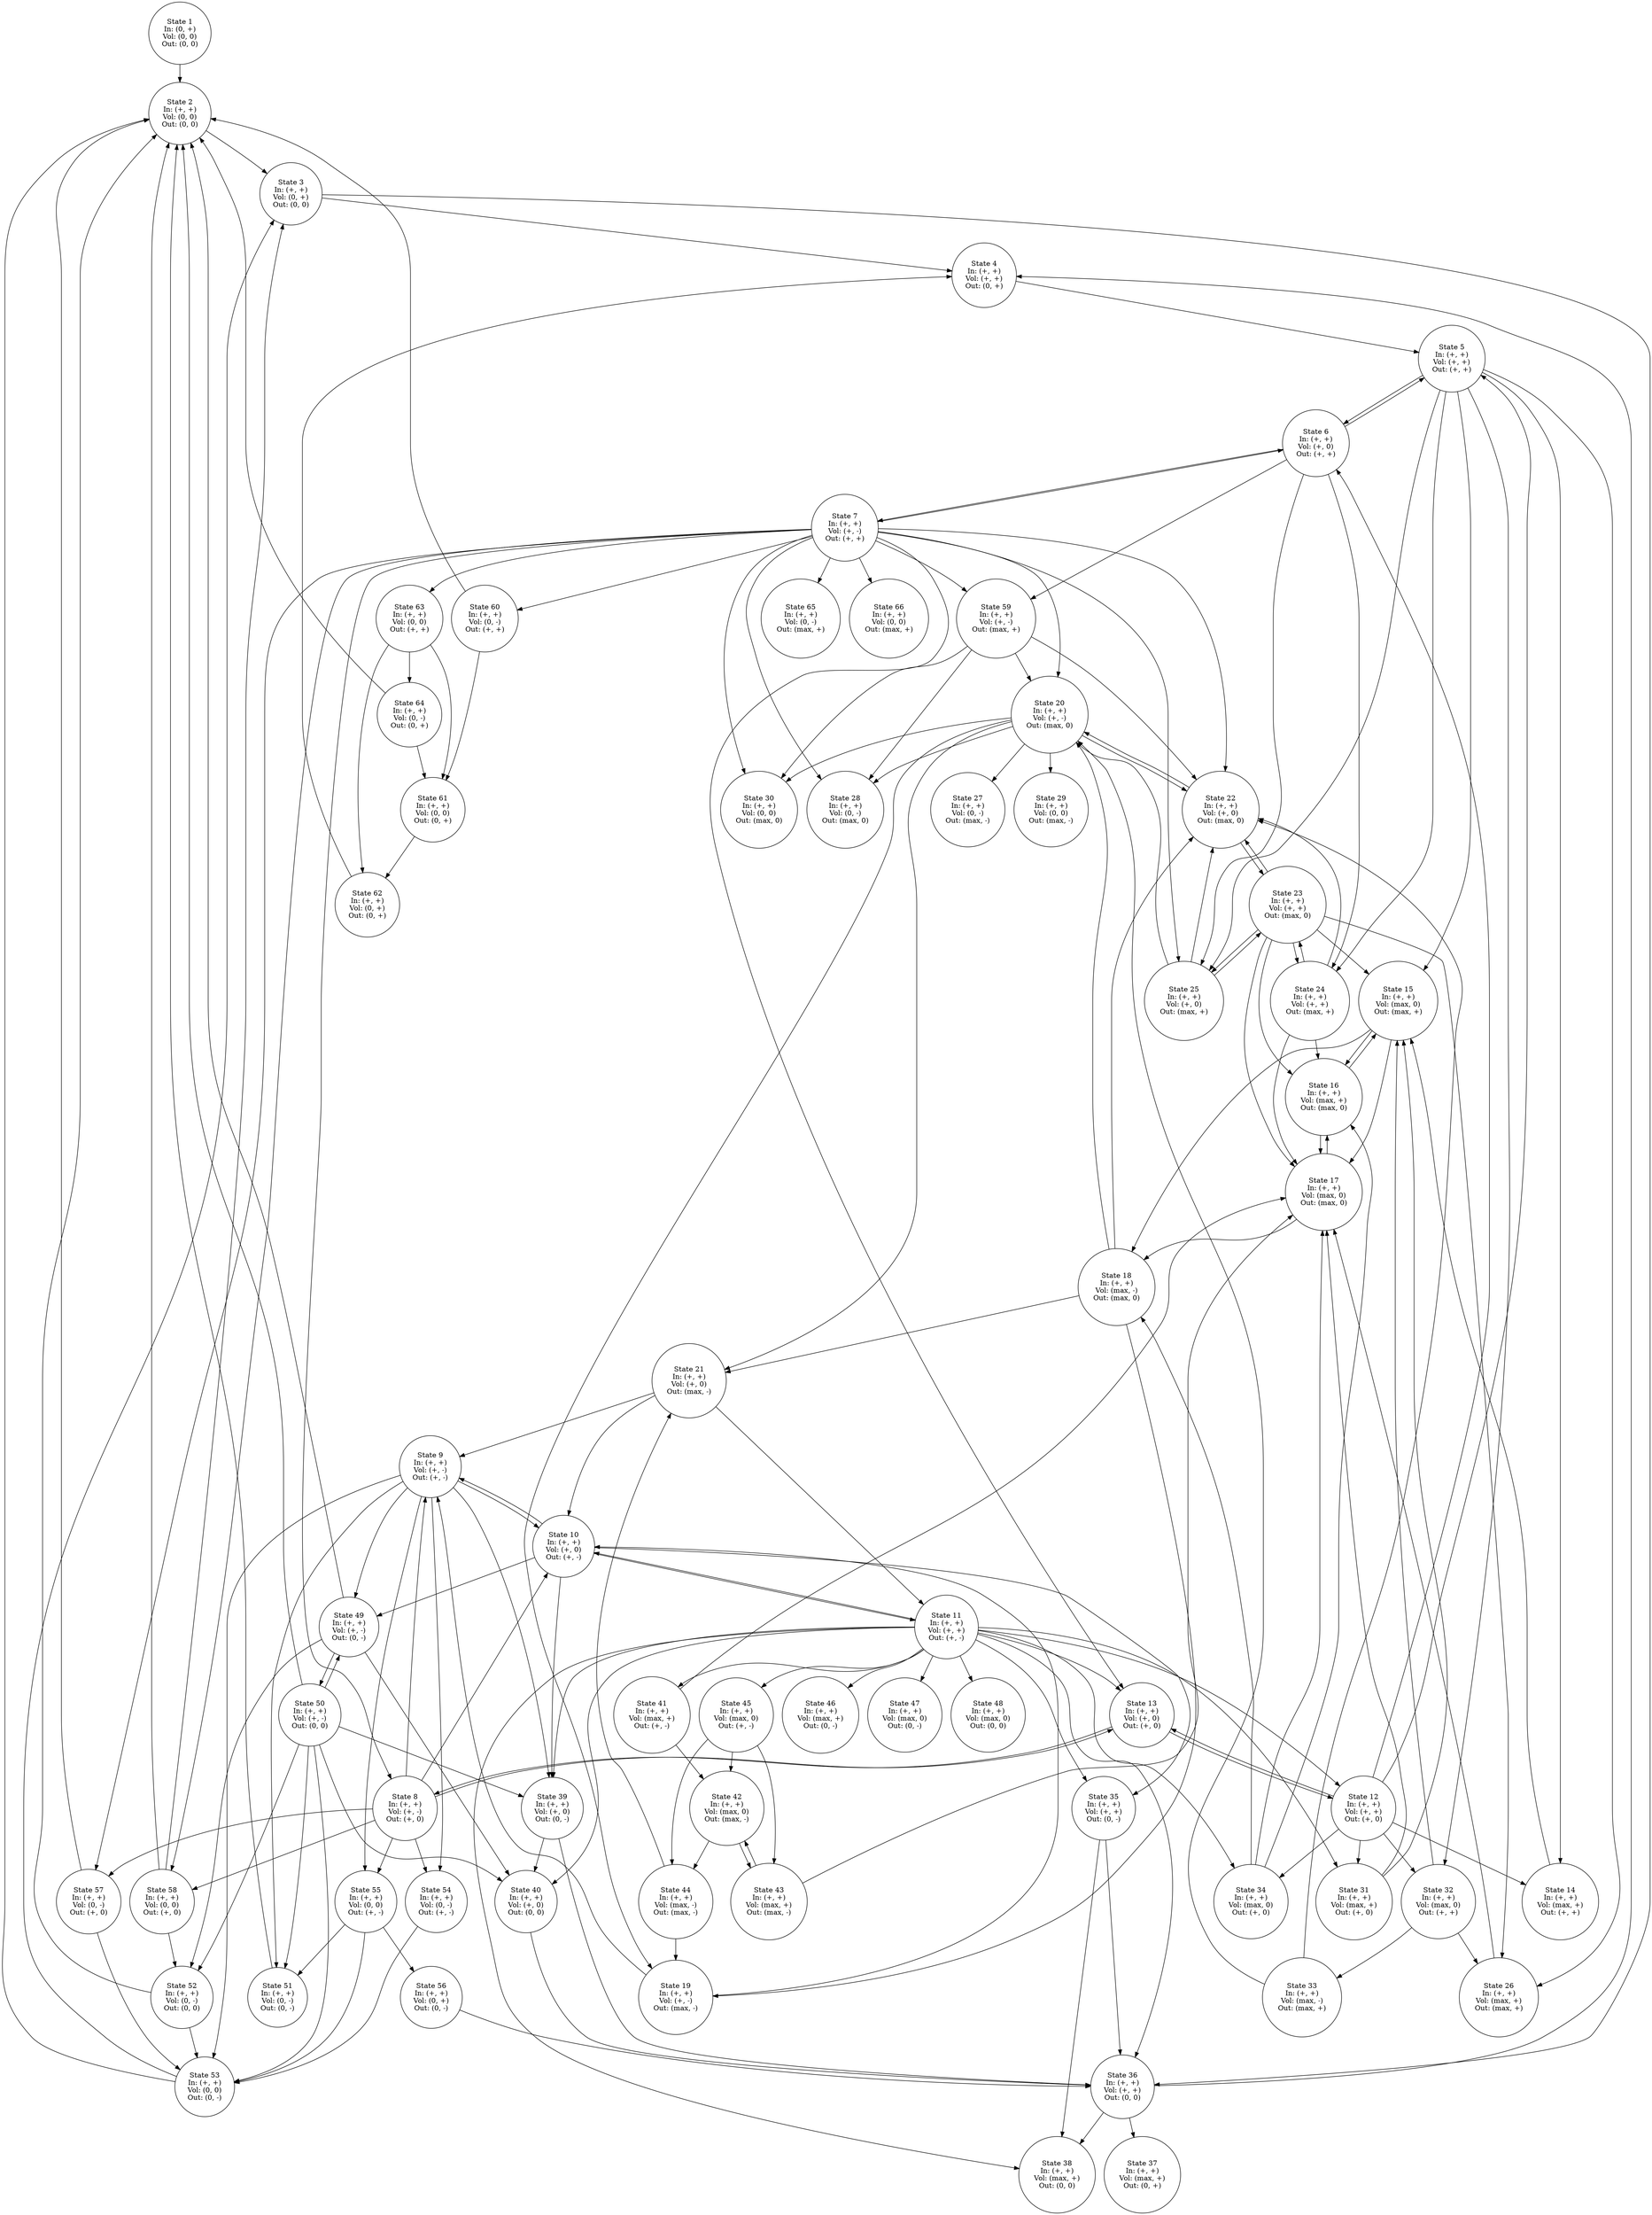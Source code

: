 strict digraph "" {
	graph [normalize=True,
		overlap=False,
		sep=1.2,
		smoothing=avg_dist,
		splines=True
	];
	node [label="\N",
		shape=circle
	];
	inflow_0_3_outflow_0_2_volume_0_2_	 [label="State 1
In: (0, +)
Vol: (0, 0)
Out: (0, 0)",
		tooltip="derivatives:
- In will go up from 0
- Vol will stay at 0
- Out will stay at 0
"];
	inflow_1_3_outflow_0_2_volume_0_2_	 [label="State 2
In: (+, +)
Vol: (0, 0)
Out: (0, 0)",
		tooltip="derivatives:
- In may go up from +
- Vol will stay at 0
- Out will stay at 0
"];
	inflow_0_3_outflow_0_2_volume_0_2_ -> inflow_1_3_outflow_0_2_volume_0_2_	 [tooltip="continuous_valid: true
not_equal_valid: true
point_range_valid: true
"];
	inflow_1_3_outflow_0_2_volume_0_3_	 [label="State 3
In: (+, +)
Vol: (0, +)
Out: (0, 0)",
		tooltip="derivatives:
- In may go up from +
- Vol will go up from 0
- Out will stay at 0
"];
	inflow_1_3_outflow_0_2_volume_0_2_ -> inflow_1_3_outflow_0_2_volume_0_3_	 [tooltip="continuous_valid: true
not_equal_valid: true
point_range_valid: true
"];
	inflow_1_3_outflow_0_3_volume_1_3_	 [label="State 4
In: (+, +)
Vol: (+, +)
Out: (0, +)",
		tooltip="derivatives:
- In may go up from +
- Vol may go up from +
- Out will go up from 0
"];
	inflow_1_3_outflow_0_2_volume_0_3_ -> inflow_1_3_outflow_0_3_volume_1_3_	 [tooltip="continuous_valid: true
not_equal_valid: true
point_range_valid: true
"];
	inflow_1_3_outflow_0_2_volume_1_3_	 [label="State 36
In: (+, +)
Vol: (+, +)
Out: (0, 0)",
		tooltip="derivatives:
- In may go up from +
- Vol may go up from +
- Out will stay at 0
"];
	inflow_1_3_outflow_0_2_volume_0_3_ -> inflow_1_3_outflow_0_2_volume_1_3_	 [tooltip="continuous_valid: true
not_equal_valid: true
point_range_valid: true
"];
	inflow_1_3_outflow_1_3_volume_1_3_	 [label="State 5
In: (+, +)
Vol: (+, +)
Out: (+, +)",
		tooltip="derivatives:
- In may go up from +
- Vol may go up from +
- Out may go up from +
"];
	inflow_1_3_outflow_0_3_volume_1_3_ -> inflow_1_3_outflow_1_3_volume_1_3_	 [tooltip="continuous_valid: true
not_equal_valid: true
point_range_valid: true
"];
	inflow_1_3_outflow_1_3_volume_1_2_	 [label="State 6
In: (+, +)
Vol: (+, 0)
Out: (+, +)",
		tooltip="derivatives:
- In may go up from +
- Vol will stay at +
- Out may go up from +
"];
	inflow_1_3_outflow_1_3_volume_1_3_ -> inflow_1_3_outflow_1_3_volume_1_2_	 [tooltip="continuous_valid: true
not_equal_valid: true
point_range_valid: true
"];
	inflow_1_3_outflow_1_3_volume_2_3_	 [label="State 14
In: (+, +)
Vol: (max, +)
Out: (+, +)",
		tooltip="derivatives:
- In may go up from +
- Vol will go up from max
- Out may go up from +
"];
	inflow_1_3_outflow_1_3_volume_1_3_ -> inflow_1_3_outflow_1_3_volume_2_3_	 [tooltip="continuous_valid: true
not_equal_valid: true
point_range_valid: true
"];
	inflow_1_3_outflow_2_3_volume_2_2_	 [label="State 15
In: (+, +)
Vol: (max, 0)
Out: (max, +)",
		tooltip="derivatives:
- In may go up from +
- Vol will stay at max
- Out will go up from max
"];
	inflow_1_3_outflow_1_3_volume_1_3_ -> inflow_1_3_outflow_2_3_volume_2_2_	 [tooltip="continuous_valid: true
not_equal_valid: true
point_range_valid: true
"];
	inflow_1_3_outflow_2_3_volume_1_3_	 [label="State 24
In: (+, +)
Vol: (+, +)
Out: (max, +)",
		tooltip="derivatives:
- In may go up from +
- Vol may go up from +
- Out will go up from max
"];
	inflow_1_3_outflow_1_3_volume_1_3_ -> inflow_1_3_outflow_2_3_volume_1_3_	 [tooltip="continuous_valid: true
not_equal_valid: true
point_range_valid: true
"];
	inflow_1_3_outflow_2_3_volume_1_2_	 [label="State 25
In: (+, +)
Vol: (+, 0)
Out: (max, +)",
		tooltip="derivatives:
- In may go up from +
- Vol will stay at +
- Out will go up from max
"];
	inflow_1_3_outflow_1_3_volume_1_3_ -> inflow_1_3_outflow_2_3_volume_1_2_	 [tooltip="continuous_valid: true
not_equal_valid: true
point_range_valid: true
"];
	inflow_1_3_outflow_2_3_volume_2_3_	 [label="State 26
In: (+, +)
Vol: (max, +)
Out: (max, +)",
		tooltip="derivatives:
- In may go up from +
- Vol will go up from max
- Out will go up from max
"];
	inflow_1_3_outflow_1_3_volume_1_3_ -> inflow_1_3_outflow_2_3_volume_2_3_	 [tooltip="continuous_valid: true
not_equal_valid: true
point_range_valid: true
"];
	inflow_1_3_outflow_1_3_volume_2_2_	 [label="State 32
In: (+, +)
Vol: (max, 0)
Out: (+, +)",
		tooltip="derivatives:
- In may go up from +
- Vol will stay at max
- Out may go up from +
"];
	inflow_1_3_outflow_1_3_volume_1_3_ -> inflow_1_3_outflow_1_3_volume_2_2_	 [tooltip="continuous_valid: true
not_equal_valid: true
point_range_valid: true
"];
	inflow_1_3_outflow_1_3_volume_1_2_ -> inflow_1_3_outflow_1_3_volume_1_3_	 [tooltip="continuous_valid: true
not_equal_valid: true
point_range_valid: true
"];
	inflow_1_3_outflow_1_3_volume_1_1_	 [label="State 7
In: (+, +)
Vol: (+, -)
Out: (+, +)",
		tooltip="derivatives:
- In may go up from +
- Vol may go down from +
- Out may go up from +
"];
	inflow_1_3_outflow_1_3_volume_1_2_ -> inflow_1_3_outflow_1_3_volume_1_1_	 [tooltip="continuous_valid: true
not_equal_valid: true
point_range_valid: true
"];
	inflow_1_3_outflow_1_3_volume_1_2_ -> inflow_1_3_outflow_2_3_volume_1_3_	 [tooltip="continuous_valid: true
not_equal_valid: true
point_range_valid: true
"];
	inflow_1_3_outflow_1_3_volume_1_2_ -> inflow_1_3_outflow_2_3_volume_1_2_	 [tooltip="continuous_valid: true
not_equal_valid: true
point_range_valid: true
"];
	inflow_1_3_outflow_2_3_volume_1_1_	 [label="State 59
In: (+, +)
Vol: (+, -)
Out: (max, +)",
		tooltip="derivatives:
- In may go up from +
- Vol may go down from +
- Out will go up from max
"];
	inflow_1_3_outflow_1_3_volume_1_2_ -> inflow_1_3_outflow_2_3_volume_1_1_	 [tooltip="continuous_valid: true
not_equal_valid: true
point_range_valid: true
"];
	inflow_1_3_outflow_1_3_volume_1_1_ -> inflow_1_3_outflow_1_3_volume_1_2_	 [tooltip="continuous_valid: true
not_equal_valid: true
point_range_valid: true
"];
	inflow_1_3_outflow_1_2_volume_1_1_	 [label="State 8
In: (+, +)
Vol: (+, -)
Out: (+, 0)",
		tooltip="derivatives:
- In may go up from +
- Vol may go down from +
- Out will stay at +
"];
	inflow_1_3_outflow_1_3_volume_1_1_ -> inflow_1_3_outflow_1_2_volume_1_1_	 [tooltip="continuous_valid: true
not_equal_valid: true
point_range_valid: true
"];
	inflow_1_3_outflow_1_2_volume_1_2_	 [label="State 13
In: (+, +)
Vol: (+, 0)
Out: (+, 0)",
		tooltip="derivatives:
- In may go up from +
- Vol will stay at +
- Out will stay at +
"];
	inflow_1_3_outflow_1_3_volume_1_1_ -> inflow_1_3_outflow_1_2_volume_1_2_	 [tooltip="continuous_valid: true
not_equal_valid: true
point_range_valid: true
"];
	inflow_1_3_outflow_2_2_volume_1_1_	 [label="State 20
In: (+, +)
Vol: (+, -)
Out: (max, 0)",
		tooltip="derivatives:
- In may go up from +
- Vol may go down from +
- Out will stay at max
"];
	inflow_1_3_outflow_1_3_volume_1_1_ -> inflow_1_3_outflow_2_2_volume_1_1_	 [tooltip="continuous_valid: true
not_equal_valid: true
point_range_valid: true
"];
	inflow_1_3_outflow_2_2_volume_1_2_	 [label="State 22
In: (+, +)
Vol: (+, 0)
Out: (max, 0)",
		tooltip="derivatives:
- In may go up from +
- Vol will stay at +
- Out will stay at max
"];
	inflow_1_3_outflow_1_3_volume_1_1_ -> inflow_1_3_outflow_2_2_volume_1_2_	 [tooltip="continuous_valid: true
not_equal_valid: true
point_range_valid: true
"];
	inflow_1_3_outflow_1_3_volume_1_1_ -> inflow_1_3_outflow_2_3_volume_1_2_	 [tooltip="continuous_valid: true
not_equal_valid: true
point_range_valid: true
"];
	inflow_1_3_outflow_2_2_volume_0_1_	 [label="State 28
In: (+, +)
Vol: (0, -)
Out: (max, 0)",
		tooltip="derivatives:
- In may go up from +
- Vol will go down from 0
- Out will stay at max
"];
	inflow_1_3_outflow_1_3_volume_1_1_ -> inflow_1_3_outflow_2_2_volume_0_1_	 [tooltip="continuous_valid: true
not_equal_valid: true
point_range_valid: true
"];
	inflow_1_3_outflow_2_2_volume_0_2_	 [label="State 30
In: (+, +)
Vol: (0, 0)
Out: (max, 0)",
		tooltip="derivatives:
- In may go up from +
- Vol will stay at 0
- Out will stay at max
"];
	inflow_1_3_outflow_1_3_volume_1_1_ -> inflow_1_3_outflow_2_2_volume_0_2_	 [tooltip="continuous_valid: true
not_equal_valid: true
point_range_valid: true
"];
	inflow_1_3_outflow_1_2_volume_0_1_	 [label="State 57
In: (+, +)
Vol: (0, -)
Out: (+, 0)",
		tooltip="derivatives:
- In may go up from +
- Vol will go down from 0
- Out will stay at +
"];
	inflow_1_3_outflow_1_3_volume_1_1_ -> inflow_1_3_outflow_1_2_volume_0_1_	 [tooltip="continuous_valid: true
not_equal_valid: true
point_range_valid: true
"];
	inflow_1_3_outflow_1_2_volume_0_2_	 [label="State 58
In: (+, +)
Vol: (0, 0)
Out: (+, 0)",
		tooltip="derivatives:
- In may go up from +
- Vol will stay at 0
- Out will stay at +
"];
	inflow_1_3_outflow_1_3_volume_1_1_ -> inflow_1_3_outflow_1_2_volume_0_2_	 [tooltip="continuous_valid: true
not_equal_valid: true
point_range_valid: true
"];
	inflow_1_3_outflow_1_3_volume_1_1_ -> inflow_1_3_outflow_2_3_volume_1_1_	 [tooltip="continuous_valid: true
not_equal_valid: true
point_range_valid: true
"];
	inflow_1_3_outflow_1_3_volume_0_1_	 [label="State 60
In: (+, +)
Vol: (0, -)
Out: (+, +)",
		tooltip="derivatives:
- In may go up from +
- Vol will go down from 0
- Out may go up from +
"];
	inflow_1_3_outflow_1_3_volume_1_1_ -> inflow_1_3_outflow_1_3_volume_0_1_	 [tooltip="continuous_valid: true
not_equal_valid: true
point_range_valid: true
"];
	inflow_1_3_outflow_1_3_volume_0_2_	 [label="State 63
In: (+, +)
Vol: (0, 0)
Out: (+, +)",
		tooltip="derivatives:
- In may go up from +
- Vol will stay at 0
- Out may go up from +
"];
	inflow_1_3_outflow_1_3_volume_1_1_ -> inflow_1_3_outflow_1_3_volume_0_2_	 [tooltip="continuous_valid: true
not_equal_valid: true
point_range_valid: true
"];
	inflow_1_3_outflow_2_3_volume_0_1_	 [label="State 65
In: (+, +)
Vol: (0, -)
Out: (max, +)",
		tooltip="derivatives:
- In may go up from +
- Vol will go down from 0
- Out will go up from max
"];
	inflow_1_3_outflow_1_3_volume_1_1_ -> inflow_1_3_outflow_2_3_volume_0_1_	 [tooltip="continuous_valid: true
not_equal_valid: true
point_range_valid: true
"];
	inflow_1_3_outflow_2_3_volume_0_2_	 [label="State 66
In: (+, +)
Vol: (0, 0)
Out: (max, +)",
		tooltip="derivatives:
- In may go up from +
- Vol will stay at 0
- Out will go up from max
"];
	inflow_1_3_outflow_1_3_volume_1_1_ -> inflow_1_3_outflow_2_3_volume_0_2_	 [tooltip="continuous_valid: true
not_equal_valid: true
point_range_valid: true
"];
	inflow_1_3_outflow_1_1_volume_1_1_	 [label="State 9
In: (+, +)
Vol: (+, -)
Out: (+, -)",
		tooltip="derivatives:
- In may go up from +
- Vol may go down from +
- Out may go down from +
"];
	inflow_1_3_outflow_1_2_volume_1_1_ -> inflow_1_3_outflow_1_1_volume_1_1_	 [tooltip="continuous_valid: true
not_equal_valid: true
point_range_valid: true
"];
	inflow_1_3_outflow_1_1_volume_1_2_	 [label="State 10
In: (+, +)
Vol: (+, 0)
Out: (+, -)",
		tooltip="derivatives:
- In may go up from +
- Vol will stay at +
- Out may go down from +
"];
	inflow_1_3_outflow_1_2_volume_1_1_ -> inflow_1_3_outflow_1_1_volume_1_2_	 [tooltip="continuous_valid: true
not_equal_valid: true
point_range_valid: true
"];
	inflow_1_3_outflow_1_2_volume_1_1_ -> inflow_1_3_outflow_1_2_volume_1_2_	 [tooltip="continuous_valid: true
not_equal_valid: true
point_range_valid: true
"];
	inflow_1_3_outflow_1_1_volume_0_1_	 [label="State 54
In: (+, +)
Vol: (0, -)
Out: (+, -)",
		tooltip="derivatives:
- In may go up from +
- Vol will go down from 0
- Out may go down from +
"];
	inflow_1_3_outflow_1_2_volume_1_1_ -> inflow_1_3_outflow_1_1_volume_0_1_	 [tooltip="continuous_valid: true
not_equal_valid: true
point_range_valid: true
"];
	inflow_1_3_outflow_1_1_volume_0_2_	 [label="State 55
In: (+, +)
Vol: (0, 0)
Out: (+, -)",
		tooltip="derivatives:
- In may go up from +
- Vol will stay at 0
- Out may go down from +
"];
	inflow_1_3_outflow_1_2_volume_1_1_ -> inflow_1_3_outflow_1_1_volume_0_2_	 [tooltip="continuous_valid: true
not_equal_valid: true
point_range_valid: true
"];
	inflow_1_3_outflow_1_2_volume_1_1_ -> inflow_1_3_outflow_1_2_volume_0_1_	 [tooltip="continuous_valid: true
not_equal_valid: true
point_range_valid: true
"];
	inflow_1_3_outflow_1_2_volume_1_1_ -> inflow_1_3_outflow_1_2_volume_0_2_	 [tooltip="continuous_valid: true
not_equal_valid: true
point_range_valid: true
"];
	inflow_1_3_outflow_1_1_volume_1_1_ -> inflow_1_3_outflow_1_1_volume_1_2_	 [tooltip="continuous_valid: true
not_equal_valid: true
point_range_valid: true
"];
	inflow_1_3_outflow_0_1_volume_1_2_	 [label="State 39
In: (+, +)
Vol: (+, 0)
Out: (0, -)",
		tooltip="derivatives:
- In may go up from +
- Vol will stay at +
- Out will go down from 0
"];
	inflow_1_3_outflow_1_1_volume_1_1_ -> inflow_1_3_outflow_0_1_volume_1_2_	 [tooltip="continuous_valid: true
not_equal_valid: true
point_range_valid: true
"];
	inflow_1_3_outflow_0_1_volume_1_1_	 [label="State 49
In: (+, +)
Vol: (+, -)
Out: (0, -)",
		tooltip="derivatives:
- In may go up from +
- Vol may go down from +
- Out will go down from 0
"];
	inflow_1_3_outflow_1_1_volume_1_1_ -> inflow_1_3_outflow_0_1_volume_1_1_	 [tooltip="continuous_valid: true
not_equal_valid: true
point_range_valid: true
"];
	inflow_1_3_outflow_0_1_volume_0_1_	 [label="State 51
In: (+, +)
Vol: (0, -)
Out: (0, -)",
		tooltip="derivatives:
- In may go up from +
- Vol will go down from 0
- Out will go down from 0
"];
	inflow_1_3_outflow_1_1_volume_1_1_ -> inflow_1_3_outflow_0_1_volume_0_1_	 [tooltip="continuous_valid: true
not_equal_valid: true
point_range_valid: true
"];
	inflow_1_3_outflow_0_1_volume_0_2_	 [label="State 53
In: (+, +)
Vol: (0, 0)
Out: (0, -)",
		tooltip="derivatives:
- In may go up from +
- Vol will stay at 0
- Out will go down from 0
"];
	inflow_1_3_outflow_1_1_volume_1_1_ -> inflow_1_3_outflow_0_1_volume_0_2_	 [tooltip="continuous_valid: true
not_equal_valid: true
point_range_valid: true
"];
	inflow_1_3_outflow_1_1_volume_1_1_ -> inflow_1_3_outflow_1_1_volume_0_1_	 [tooltip="continuous_valid: true
not_equal_valid: true
point_range_valid: true
"];
	inflow_1_3_outflow_1_1_volume_1_1_ -> inflow_1_3_outflow_1_1_volume_0_2_	 [tooltip="continuous_valid: true
not_equal_valid: true
point_range_valid: true
"];
	inflow_1_3_outflow_1_1_volume_1_2_ -> inflow_1_3_outflow_1_1_volume_1_1_	 [tooltip="continuous_valid: true
not_equal_valid: true
point_range_valid: true
"];
	inflow_1_3_outflow_1_1_volume_1_3_	 [label="State 11
In: (+, +)
Vol: (+, +)
Out: (+, -)",
		tooltip="derivatives:
- In may go up from +
- Vol may go up from +
- Out may go down from +
"];
	inflow_1_3_outflow_1_1_volume_1_2_ -> inflow_1_3_outflow_1_1_volume_1_3_	 [tooltip="continuous_valid: true
not_equal_valid: true
point_range_valid: true
"];
	inflow_1_3_outflow_0_1_volume_1_3_	 [label="State 35
In: (+, +)
Vol: (+, +)
Out: (0, -)",
		tooltip="derivatives:
- In may go up from +
- Vol may go up from +
- Out will go down from 0
"];
	inflow_1_3_outflow_1_1_volume_1_2_ -> inflow_1_3_outflow_0_1_volume_1_3_	 [tooltip="continuous_valid: true
not_equal_valid: true
point_range_valid: true
"];
	inflow_1_3_outflow_1_1_volume_1_2_ -> inflow_1_3_outflow_0_1_volume_1_2_	 [tooltip="continuous_valid: true
not_equal_valid: true
point_range_valid: true
"];
	inflow_1_3_outflow_1_1_volume_1_2_ -> inflow_1_3_outflow_0_1_volume_1_1_	 [tooltip="continuous_valid: true
not_equal_valid: true
point_range_valid: true
"];
	inflow_1_3_outflow_1_1_volume_1_3_ -> inflow_1_3_outflow_1_1_volume_1_2_	 [tooltip="continuous_valid: true
not_equal_valid: true
point_range_valid: true
"];
	inflow_1_3_outflow_1_2_volume_1_3_	 [label="State 12
In: (+, +)
Vol: (+, +)
Out: (+, 0)",
		tooltip="derivatives:
- In may go up from +
- Vol may go up from +
- Out will stay at +
"];
	inflow_1_3_outflow_1_1_volume_1_3_ -> inflow_1_3_outflow_1_2_volume_1_3_	 [tooltip="continuous_valid: true
not_equal_valid: true
point_range_valid: true
"];
	inflow_1_3_outflow_1_1_volume_1_3_ -> inflow_1_3_outflow_1_2_volume_1_2_	 [tooltip="continuous_valid: true
not_equal_valid: true
point_range_valid: true
"];
	inflow_1_3_outflow_1_2_volume_2_3_	 [label="State 31
In: (+, +)
Vol: (max, +)
Out: (+, 0)",
		tooltip="derivatives:
- In may go up from +
- Vol will go up from max
- Out will stay at +
"];
	inflow_1_3_outflow_1_1_volume_1_3_ -> inflow_1_3_outflow_1_2_volume_2_3_	 [tooltip="continuous_valid: true
not_equal_valid: true
point_range_valid: true
"];
	inflow_1_3_outflow_1_2_volume_2_2_	 [label="State 34
In: (+, +)
Vol: (max, 0)
Out: (+, 0)",
		tooltip="derivatives:
- In may go up from +
- Vol will stay at max
- Out will stay at +
"];
	inflow_1_3_outflow_1_1_volume_1_3_ -> inflow_1_3_outflow_1_2_volume_2_2_	 [tooltip="continuous_valid: true
not_equal_valid: true
point_range_valid: true
"];
	inflow_1_3_outflow_1_1_volume_1_3_ -> inflow_1_3_outflow_0_1_volume_1_3_	 [tooltip="continuous_valid: true
not_equal_valid: true
point_range_valid: true
"];
	inflow_1_3_outflow_1_1_volume_1_3_ -> inflow_1_3_outflow_0_2_volume_1_3_	 [tooltip="continuous_valid: true
not_equal_valid: true
point_range_valid: true
"];
	inflow_1_3_outflow_0_2_volume_2_3_	 [label="State 38
In: (+, +)
Vol: (max, +)
Out: (0, 0)",
		tooltip="derivatives:
- In may go up from +
- Vol will go up from max
- Out will stay at 0
"];
	inflow_1_3_outflow_1_1_volume_1_3_ -> inflow_1_3_outflow_0_2_volume_2_3_	 [tooltip="continuous_valid: true
not_equal_valid: true
point_range_valid: true
"];
	inflow_1_3_outflow_1_1_volume_1_3_ -> inflow_1_3_outflow_0_1_volume_1_2_	 [tooltip="continuous_valid: true
not_equal_valid: true
point_range_valid: true
"];
	inflow_1_3_outflow_0_2_volume_1_2_	 [label="State 40
In: (+, +)
Vol: (+, 0)
Out: (0, 0)",
		tooltip="derivatives:
- In may go up from +
- Vol will stay at +
- Out will stay at 0
"];
	inflow_1_3_outflow_1_1_volume_1_3_ -> inflow_1_3_outflow_0_2_volume_1_2_	 [tooltip="continuous_valid: true
not_equal_valid: true
point_range_valid: true
"];
	inflow_1_3_outflow_1_1_volume_2_3_	 [label="State 41
In: (+, +)
Vol: (max, +)
Out: (+, -)",
		tooltip="derivatives:
- In may go up from +
- Vol will go up from max
- Out may go down from +
"];
	inflow_1_3_outflow_1_1_volume_1_3_ -> inflow_1_3_outflow_1_1_volume_2_3_	 [tooltip="continuous_valid: true
not_equal_valid: true
point_range_valid: true
"];
	inflow_1_3_outflow_1_1_volume_2_2_	 [label="State 45
In: (+, +)
Vol: (max, 0)
Out: (+, -)",
		tooltip="derivatives:
- In may go up from +
- Vol will stay at max
- Out may go down from +
"];
	inflow_1_3_outflow_1_1_volume_1_3_ -> inflow_1_3_outflow_1_1_volume_2_2_	 [tooltip="continuous_valid: true
not_equal_valid: true
point_range_valid: true
"];
	inflow_1_3_outflow_0_1_volume_2_3_	 [label="State 46
In: (+, +)
Vol: (max, +)
Out: (0, -)",
		tooltip="derivatives:
- In may go up from +
- Vol will go up from max
- Out will go down from 0
"];
	inflow_1_3_outflow_1_1_volume_1_3_ -> inflow_1_3_outflow_0_1_volume_2_3_	 [tooltip="continuous_valid: true
not_equal_valid: true
point_range_valid: true
"];
	inflow_1_3_outflow_0_1_volume_2_2_	 [label="State 47
In: (+, +)
Vol: (max, 0)
Out: (0, -)",
		tooltip="derivatives:
- In may go up from +
- Vol will stay at max
- Out will go down from 0
"];
	inflow_1_3_outflow_1_1_volume_1_3_ -> inflow_1_3_outflow_0_1_volume_2_2_	 [tooltip="continuous_valid: true
not_equal_valid: true
point_range_valid: true
"];
	inflow_1_3_outflow_0_2_volume_2_2_	 [label="State 48
In: (+, +)
Vol: (max, 0)
Out: (0, 0)",
		tooltip="derivatives:
- In may go up from +
- Vol will stay at max
- Out will stay at 0
"];
	inflow_1_3_outflow_1_1_volume_1_3_ -> inflow_1_3_outflow_0_2_volume_2_2_	 [tooltip="continuous_valid: true
not_equal_valid: true
point_range_valid: true
"];
	inflow_1_3_outflow_1_2_volume_1_3_ -> inflow_1_3_outflow_1_3_volume_1_3_	 [tooltip="continuous_valid: true
not_equal_valid: true
point_range_valid: true
"];
	inflow_1_3_outflow_1_2_volume_1_3_ -> inflow_1_3_outflow_1_3_volume_1_2_	 [tooltip="continuous_valid: true
not_equal_valid: true
point_range_valid: true
"];
	inflow_1_3_outflow_1_2_volume_1_3_ -> inflow_1_3_outflow_1_2_volume_1_2_	 [tooltip="continuous_valid: true
not_equal_valid: true
point_range_valid: true
"];
	inflow_1_3_outflow_1_2_volume_1_3_ -> inflow_1_3_outflow_1_3_volume_2_3_	 [tooltip="continuous_valid: true
not_equal_valid: true
point_range_valid: true
"];
	inflow_1_3_outflow_1_2_volume_1_3_ -> inflow_1_3_outflow_1_2_volume_2_3_	 [tooltip="continuous_valid: true
not_equal_valid: true
point_range_valid: true
"];
	inflow_1_3_outflow_1_2_volume_1_3_ -> inflow_1_3_outflow_1_3_volume_2_2_	 [tooltip="continuous_valid: true
not_equal_valid: true
point_range_valid: true
"];
	inflow_1_3_outflow_1_2_volume_1_3_ -> inflow_1_3_outflow_1_2_volume_2_2_	 [tooltip="continuous_valid: true
not_equal_valid: true
point_range_valid: true
"];
	inflow_1_3_outflow_1_2_volume_1_2_ -> inflow_1_3_outflow_1_2_volume_1_1_	 [tooltip="continuous_valid: true
not_equal_valid: true
point_range_valid: true
"];
	inflow_1_3_outflow_1_2_volume_1_2_ -> inflow_1_3_outflow_1_2_volume_1_3_	 [tooltip="continuous_valid: true
not_equal_valid: true
point_range_valid: true
"];
	inflow_1_3_outflow_1_3_volume_2_3_ -> inflow_1_3_outflow_2_3_volume_2_2_	 [tooltip="continuous_valid: true
not_equal_valid: true
point_range_valid: true
"];
	inflow_1_3_outflow_2_2_volume_2_3_	 [label="State 16
In: (+, +)
Vol: (max, +)
Out: (max, 0)",
		tooltip="derivatives:
- In may go up from +
- Vol will go up from max
- Out will stay at max
"];
	inflow_1_3_outflow_2_3_volume_2_2_ -> inflow_1_3_outflow_2_2_volume_2_3_	 [tooltip="continuous_valid: true
not_equal_valid: true
point_range_valid: true
"];
	inflow_1_3_outflow_2_2_volume_2_2_	 [label="State 17
In: (+, +)
Vol: (max, 0)
Out: (max, 0)",
		tooltip="derivatives:
- In may go up from +
- Vol will stay at max
- Out will stay at max
"];
	inflow_1_3_outflow_2_3_volume_2_2_ -> inflow_1_3_outflow_2_2_volume_2_2_	 [tooltip="continuous_valid: true
not_equal_valid: true
point_range_valid: true
"];
	inflow_1_3_outflow_2_2_volume_2_1_	 [label="State 18
In: (+, +)
Vol: (max, -)
Out: (max, 0)",
		tooltip="derivatives:
- In may go up from +
- Vol will go down from max
- Out will stay at max
"];
	inflow_1_3_outflow_2_3_volume_2_2_ -> inflow_1_3_outflow_2_2_volume_2_1_	 [tooltip="continuous_valid: true
not_equal_valid: true
point_range_valid: true
"];
	inflow_1_3_outflow_2_2_volume_2_3_ -> inflow_1_3_outflow_2_3_volume_2_2_	 [tooltip="continuous_valid: true
not_equal_valid: true
point_range_valid: true
"];
	inflow_1_3_outflow_2_2_volume_2_3_ -> inflow_1_3_outflow_2_2_volume_2_2_	 [tooltip="continuous_valid: true
not_equal_valid: true
point_range_valid: true
"];
	inflow_1_3_outflow_2_2_volume_2_2_ -> inflow_1_3_outflow_2_2_volume_2_3_	 [tooltip="continuous_valid: true
not_equal_valid: true
point_range_valid: true
"];
	inflow_1_3_outflow_2_2_volume_2_2_ -> inflow_1_3_outflow_2_2_volume_2_1_	 [tooltip="continuous_valid: true
not_equal_valid: true
point_range_valid: true
"];
	inflow_1_3_outflow_2_1_volume_1_1_	 [label="State 19
In: (+, +)
Vol: (+, -)
Out: (max, -)",
		tooltip="derivatives:
- In may go up from +
- Vol may go down from +
- Out will go down from max
"];
	inflow_1_3_outflow_2_2_volume_2_1_ -> inflow_1_3_outflow_2_1_volume_1_1_	 [tooltip="continuous_valid: true
not_equal_valid: true
point_range_valid: true
"];
	inflow_1_3_outflow_2_2_volume_2_1_ -> inflow_1_3_outflow_2_2_volume_1_1_	 [tooltip="continuous_valid: true
not_equal_valid: true
point_range_valid: true
"];
	inflow_1_3_outflow_2_1_volume_1_2_	 [label="State 21
In: (+, +)
Vol: (+, 0)
Out: (max, -)",
		tooltip="derivatives:
- In may go up from +
- Vol will stay at +
- Out will go down from max
"];
	inflow_1_3_outflow_2_2_volume_2_1_ -> inflow_1_3_outflow_2_1_volume_1_2_	 [tooltip="continuous_valid: true
not_equal_valid: true
point_range_valid: true
"];
	inflow_1_3_outflow_2_2_volume_2_1_ -> inflow_1_3_outflow_2_2_volume_1_2_	 [tooltip="continuous_valid: true
not_equal_valid: true
point_range_valid: true
"];
	inflow_1_3_outflow_2_1_volume_1_1_ -> inflow_1_3_outflow_1_1_volume_1_1_	 [tooltip="continuous_valid: true
not_equal_valid: true
point_range_valid: true
"];
	inflow_1_3_outflow_2_1_volume_1_1_ -> inflow_1_3_outflow_1_1_volume_1_2_	 [tooltip="continuous_valid: true
not_equal_valid: true
point_range_valid: true
"];
	inflow_1_3_outflow_2_2_volume_1_1_ -> inflow_1_3_outflow_2_1_volume_1_1_	 [tooltip="continuous_valid: true
not_equal_valid: true
point_range_valid: true
"];
	inflow_1_3_outflow_2_2_volume_1_1_ -> inflow_1_3_outflow_2_1_volume_1_2_	 [tooltip="continuous_valid: true
not_equal_valid: true
point_range_valid: true
"];
	inflow_1_3_outflow_2_2_volume_1_1_ -> inflow_1_3_outflow_2_2_volume_1_2_	 [tooltip="continuous_valid: true
not_equal_valid: true
point_range_valid: true
"];
	inflow_1_3_outflow_2_1_volume_0_1_	 [label="State 27
In: (+, +)
Vol: (0, -)
Out: (max, -)",
		tooltip="derivatives:
- In may go up from +
- Vol will go down from 0
- Out will go down from max
"];
	inflow_1_3_outflow_2_2_volume_1_1_ -> inflow_1_3_outflow_2_1_volume_0_1_	 [tooltip="continuous_valid: true
not_equal_valid: true
point_range_valid: true
"];
	inflow_1_3_outflow_2_2_volume_1_1_ -> inflow_1_3_outflow_2_2_volume_0_1_	 [tooltip="continuous_valid: true
not_equal_valid: true
point_range_valid: true
"];
	inflow_1_3_outflow_2_1_volume_0_2_	 [label="State 29
In: (+, +)
Vol: (0, 0)
Out: (max, -)",
		tooltip="derivatives:
- In may go up from +
- Vol will stay at 0
- Out will go down from max
"];
	inflow_1_3_outflow_2_2_volume_1_1_ -> inflow_1_3_outflow_2_1_volume_0_2_	 [tooltip="continuous_valid: true
not_equal_valid: true
point_range_valid: true
"];
	inflow_1_3_outflow_2_2_volume_1_1_ -> inflow_1_3_outflow_2_2_volume_0_2_	 [tooltip="continuous_valid: true
not_equal_valid: true
point_range_valid: true
"];
	inflow_1_3_outflow_2_1_volume_1_2_ -> inflow_1_3_outflow_1_1_volume_1_1_	 [tooltip="continuous_valid: true
not_equal_valid: true
point_range_valid: true
"];
	inflow_1_3_outflow_2_1_volume_1_2_ -> inflow_1_3_outflow_1_1_volume_1_2_	 [tooltip="continuous_valid: true
not_equal_valid: true
point_range_valid: true
"];
	inflow_1_3_outflow_2_1_volume_1_2_ -> inflow_1_3_outflow_1_1_volume_1_3_	 [tooltip="continuous_valid: true
not_equal_valid: true
point_range_valid: true
"];
	inflow_1_3_outflow_2_2_volume_1_2_ -> inflow_1_3_outflow_2_2_volume_1_1_	 [tooltip="continuous_valid: true
not_equal_valid: true
point_range_valid: true
"];
	inflow_1_3_outflow_2_2_volume_1_3_	 [label="State 23
In: (+, +)
Vol: (+, +)
Out: (max, 0)",
		tooltip="derivatives:
- In may go up from +
- Vol may go up from +
- Out will stay at max
"];
	inflow_1_3_outflow_2_2_volume_1_2_ -> inflow_1_3_outflow_2_2_volume_1_3_	 [tooltip="continuous_valid: true
not_equal_valid: true
point_range_valid: true
"];
	inflow_1_3_outflow_2_2_volume_1_3_ -> inflow_1_3_outflow_2_3_volume_2_2_	 [tooltip="continuous_valid: true
not_equal_valid: true
point_range_valid: true
"];
	inflow_1_3_outflow_2_2_volume_1_3_ -> inflow_1_3_outflow_2_2_volume_2_3_	 [tooltip="continuous_valid: true
not_equal_valid: true
point_range_valid: true
"];
	inflow_1_3_outflow_2_2_volume_1_3_ -> inflow_1_3_outflow_2_2_volume_2_2_	 [tooltip="continuous_valid: true
not_equal_valid: true
point_range_valid: true
"];
	inflow_1_3_outflow_2_2_volume_1_3_ -> inflow_1_3_outflow_2_2_volume_1_2_	 [tooltip="continuous_valid: true
not_equal_valid: true
point_range_valid: true
"];
	inflow_1_3_outflow_2_2_volume_1_3_ -> inflow_1_3_outflow_2_3_volume_1_3_	 [tooltip="continuous_valid: true
not_equal_valid: true
point_range_valid: true
"];
	inflow_1_3_outflow_2_2_volume_1_3_ -> inflow_1_3_outflow_2_3_volume_1_2_	 [tooltip="continuous_valid: true
not_equal_valid: true
point_range_valid: true
"];
	inflow_1_3_outflow_2_2_volume_1_3_ -> inflow_1_3_outflow_2_3_volume_2_3_	 [tooltip="continuous_valid: true
not_equal_valid: true
point_range_valid: true
"];
	inflow_1_3_outflow_2_3_volume_1_3_ -> inflow_1_3_outflow_2_2_volume_2_3_	 [tooltip="continuous_valid: true
not_equal_valid: true
point_range_valid: true
"];
	inflow_1_3_outflow_2_3_volume_1_3_ -> inflow_1_3_outflow_2_2_volume_2_2_	 [tooltip="continuous_valid: true
not_equal_valid: true
point_range_valid: true
"];
	inflow_1_3_outflow_2_3_volume_1_3_ -> inflow_1_3_outflow_2_2_volume_1_2_	 [tooltip="continuous_valid: true
not_equal_valid: true
point_range_valid: true
"];
	inflow_1_3_outflow_2_3_volume_1_3_ -> inflow_1_3_outflow_2_2_volume_1_3_	 [tooltip="continuous_valid: true
not_equal_valid: true
point_range_valid: true
"];
	inflow_1_3_outflow_2_3_volume_1_2_ -> inflow_1_3_outflow_2_2_volume_1_1_	 [tooltip="continuous_valid: true
not_equal_valid: true
point_range_valid: true
"];
	inflow_1_3_outflow_2_3_volume_1_2_ -> inflow_1_3_outflow_2_2_volume_1_2_	 [tooltip="continuous_valid: true
not_equal_valid: true
point_range_valid: true
"];
	inflow_1_3_outflow_2_3_volume_1_2_ -> inflow_1_3_outflow_2_2_volume_1_3_	 [tooltip="continuous_valid: true
not_equal_valid: true
point_range_valid: true
"];
	inflow_1_3_outflow_2_3_volume_2_3_ -> inflow_1_3_outflow_2_2_volume_2_2_	 [tooltip="continuous_valid: true
not_equal_valid: true
point_range_valid: true
"];
	inflow_1_3_outflow_1_2_volume_2_3_ -> inflow_1_3_outflow_2_3_volume_2_2_	 [tooltip="continuous_valid: true
not_equal_valid: true
point_range_valid: true
"];
	inflow_1_3_outflow_1_2_volume_2_3_ -> inflow_1_3_outflow_2_2_volume_2_2_	 [tooltip="continuous_valid: true
not_equal_valid: true
point_range_valid: true
"];
	inflow_1_3_outflow_1_3_volume_2_2_ -> inflow_1_3_outflow_2_3_volume_2_2_	 [tooltip="continuous_valid: true
not_equal_valid: true
point_range_valid: true
"];
	inflow_1_3_outflow_1_3_volume_2_2_ -> inflow_1_3_outflow_2_3_volume_2_3_	 [tooltip="continuous_valid: true
not_equal_valid: true
point_range_valid: true
"];
	inflow_1_3_outflow_2_3_volume_2_1_	 [label="State 33
In: (+, +)
Vol: (max, -)
Out: (max, +)",
		tooltip="derivatives:
- In may go up from +
- Vol will go down from max
- Out will go up from max
"];
	inflow_1_3_outflow_1_3_volume_2_2_ -> inflow_1_3_outflow_2_3_volume_2_1_	 [tooltip="continuous_valid: true
not_equal_valid: true
point_range_valid: true
"];
	inflow_1_3_outflow_2_3_volume_2_1_ -> inflow_1_3_outflow_2_2_volume_1_1_	 [tooltip="continuous_valid: true
not_equal_valid: true
point_range_valid: true
"];
	inflow_1_3_outflow_2_3_volume_2_1_ -> inflow_1_3_outflow_2_2_volume_1_2_	 [tooltip="continuous_valid: true
not_equal_valid: true
point_range_valid: true
"];
	inflow_1_3_outflow_1_2_volume_2_2_ -> inflow_1_3_outflow_2_2_volume_2_3_	 [tooltip="continuous_valid: true
not_equal_valid: true
point_range_valid: true
"];
	inflow_1_3_outflow_1_2_volume_2_2_ -> inflow_1_3_outflow_2_2_volume_2_2_	 [tooltip="continuous_valid: true
not_equal_valid: true
point_range_valid: true
"];
	inflow_1_3_outflow_1_2_volume_2_2_ -> inflow_1_3_outflow_2_2_volume_2_1_	 [tooltip="continuous_valid: true
not_equal_valid: true
point_range_valid: true
"];
	inflow_1_3_outflow_0_1_volume_1_3_ -> inflow_1_3_outflow_0_2_volume_1_3_	 [tooltip="continuous_valid: true
not_equal_valid: true
point_range_valid: true
"];
	inflow_1_3_outflow_0_1_volume_1_3_ -> inflow_1_3_outflow_0_2_volume_2_3_	 [tooltip="continuous_valid: true
not_equal_valid: true
point_range_valid: true
"];
	inflow_1_3_outflow_0_2_volume_1_3_ -> inflow_1_3_outflow_0_3_volume_1_3_	 [tooltip="continuous_valid: true
not_equal_valid: true
point_range_valid: true
"];
	inflow_1_3_outflow_0_3_volume_2_3_	 [label="State 37
In: (+, +)
Vol: (max, +)
Out: (0, +)",
		tooltip="derivatives:
- In may go up from +
- Vol will go up from max
- Out will go up from 0
"];
	inflow_1_3_outflow_0_2_volume_1_3_ -> inflow_1_3_outflow_0_3_volume_2_3_	 [tooltip="continuous_valid: true
not_equal_valid: true
point_range_valid: true
"];
	inflow_1_3_outflow_0_2_volume_1_3_ -> inflow_1_3_outflow_0_2_volume_2_3_	 [tooltip="continuous_valid: true
not_equal_valid: true
point_range_valid: true
"];
	inflow_1_3_outflow_0_1_volume_1_2_ -> inflow_1_3_outflow_0_2_volume_1_3_	 [tooltip="continuous_valid: true
not_equal_valid: true
point_range_valid: true
"];
	inflow_1_3_outflow_0_1_volume_1_2_ -> inflow_1_3_outflow_0_2_volume_1_2_	 [tooltip="continuous_valid: true
not_equal_valid: true
point_range_valid: true
"];
	inflow_1_3_outflow_0_2_volume_1_2_ -> inflow_1_3_outflow_0_2_volume_1_3_	 [tooltip="continuous_valid: true
not_equal_valid: true
point_range_valid: true
"];
	inflow_1_3_outflow_1_1_volume_2_3_ -> inflow_1_3_outflow_2_2_volume_2_2_	 [tooltip="continuous_valid: true
not_equal_valid: true
point_range_valid: true
"];
	inflow_1_3_outflow_2_1_volume_2_2_	 [label="State 42
In: (+, +)
Vol: (max, 0)
Out: (max, -)",
		tooltip="derivatives:
- In may go up from +
- Vol will stay at max
- Out will go down from max
"];
	inflow_1_3_outflow_1_1_volume_2_3_ -> inflow_1_3_outflow_2_1_volume_2_2_	 [tooltip="continuous_valid: true
not_equal_valid: true
point_range_valid: true
"];
	inflow_1_3_outflow_2_1_volume_2_3_	 [label="State 43
In: (+, +)
Vol: (max, +)
Out: (max, -)",
		tooltip="derivatives:
- In may go up from +
- Vol will go up from max
- Out will go down from max
"];
	inflow_1_3_outflow_2_1_volume_2_2_ -> inflow_1_3_outflow_2_1_volume_2_3_	 [tooltip="continuous_valid: true
not_equal_valid: true
point_range_valid: true
"];
	inflow_1_3_outflow_2_1_volume_2_1_	 [label="State 44
In: (+, +)
Vol: (max, -)
Out: (max, -)",
		tooltip="derivatives:
- In may go up from +
- Vol will go down from max
- Out will go down from max
"];
	inflow_1_3_outflow_2_1_volume_2_2_ -> inflow_1_3_outflow_2_1_volume_2_1_	 [tooltip="continuous_valid: true
not_equal_valid: true
point_range_valid: true
"];
	inflow_1_3_outflow_2_1_volume_2_3_ -> inflow_1_3_outflow_2_2_volume_2_2_	 [tooltip="continuous_valid: true
not_equal_valid: true
point_range_valid: true
"];
	inflow_1_3_outflow_2_1_volume_2_3_ -> inflow_1_3_outflow_2_1_volume_2_2_	 [tooltip="continuous_valid: true
not_equal_valid: true
point_range_valid: true
"];
	inflow_1_3_outflow_2_1_volume_2_1_ -> inflow_1_3_outflow_2_1_volume_1_1_	 [tooltip="continuous_valid: true
not_equal_valid: true
point_range_valid: true
"];
	inflow_1_3_outflow_2_1_volume_2_1_ -> inflow_1_3_outflow_2_1_volume_1_2_	 [tooltip="continuous_valid: true
not_equal_valid: true
point_range_valid: true
"];
	inflow_1_3_outflow_1_1_volume_2_2_ -> inflow_1_3_outflow_2_1_volume_2_2_	 [tooltip="continuous_valid: true
not_equal_valid: true
point_range_valid: true
"];
	inflow_1_3_outflow_1_1_volume_2_2_ -> inflow_1_3_outflow_2_1_volume_2_3_	 [tooltip="continuous_valid: true
not_equal_valid: true
point_range_valid: true
"];
	inflow_1_3_outflow_1_1_volume_2_2_ -> inflow_1_3_outflow_2_1_volume_2_1_	 [tooltip="continuous_valid: true
not_equal_valid: true
point_range_valid: true
"];
	inflow_1_3_outflow_0_1_volume_1_1_ -> inflow_1_3_outflow_0_2_volume_0_2_	 [tooltip="continuous_valid: true
not_equal_valid: true
point_range_valid: true
"];
	inflow_1_3_outflow_0_1_volume_1_1_ -> inflow_1_3_outflow_0_2_volume_1_2_	 [tooltip="continuous_valid: true
not_equal_valid: true
point_range_valid: true
"];
	inflow_1_3_outflow_0_2_volume_1_1_	 [label="State 50
In: (+, +)
Vol: (+, -)
Out: (0, 0)",
		tooltip="derivatives:
- In may go up from +
- Vol may go down from +
- Out will stay at 0
"];
	inflow_1_3_outflow_0_1_volume_1_1_ -> inflow_1_3_outflow_0_2_volume_1_1_	 [tooltip="continuous_valid: true
not_equal_valid: true
point_range_valid: true
"];
	inflow_1_3_outflow_0_2_volume_0_1_	 [label="State 52
In: (+, +)
Vol: (0, -)
Out: (0, 0)",
		tooltip="derivatives:
- In may go up from +
- Vol will go down from 0
- Out will stay at 0
"];
	inflow_1_3_outflow_0_1_volume_1_1_ -> inflow_1_3_outflow_0_2_volume_0_1_	 [tooltip="continuous_valid: true
not_equal_valid: true
point_range_valid: true
"];
	inflow_1_3_outflow_0_2_volume_1_1_ -> inflow_1_3_outflow_0_2_volume_0_2_	 [tooltip="continuous_valid: true
not_equal_valid: true
point_range_valid: true
"];
	inflow_1_3_outflow_0_2_volume_1_1_ -> inflow_1_3_outflow_0_1_volume_1_2_	 [tooltip="continuous_valid: true
not_equal_valid: true
point_range_valid: true
"];
	inflow_1_3_outflow_0_2_volume_1_1_ -> inflow_1_3_outflow_0_2_volume_1_2_	 [tooltip="continuous_valid: true
not_equal_valid: true
point_range_valid: true
"];
	inflow_1_3_outflow_0_2_volume_1_1_ -> inflow_1_3_outflow_0_1_volume_1_1_	 [tooltip="continuous_valid: true
not_equal_valid: true
point_range_valid: true
"];
	inflow_1_3_outflow_0_2_volume_1_1_ -> inflow_1_3_outflow_0_1_volume_0_1_	 [tooltip="continuous_valid: true
not_equal_valid: true
point_range_valid: true
"];
	inflow_1_3_outflow_0_2_volume_1_1_ -> inflow_1_3_outflow_0_2_volume_0_1_	 [tooltip="continuous_valid: true
not_equal_valid: true
point_range_valid: true
"];
	inflow_1_3_outflow_0_2_volume_1_1_ -> inflow_1_3_outflow_0_1_volume_0_2_	 [tooltip="continuous_valid: true
not_equal_valid: true
point_range_valid: true
"];
	inflow_1_3_outflow_0_1_volume_0_1_ -> inflow_1_3_outflow_0_2_volume_0_2_	 [tooltip="continuous_valid: true
not_equal_valid: true
point_range_valid: true
"];
	inflow_1_3_outflow_0_2_volume_0_1_ -> inflow_1_3_outflow_0_2_volume_0_2_	 [tooltip="continuous_valid: true
not_equal_valid: true
point_range_valid: true
"];
	inflow_1_3_outflow_0_2_volume_0_1_ -> inflow_1_3_outflow_0_1_volume_0_2_	 [tooltip="continuous_valid: true
not_equal_valid: true
point_range_valid: true
"];
	inflow_1_3_outflow_0_1_volume_0_2_ -> inflow_1_3_outflow_0_2_volume_0_2_	 [tooltip="continuous_valid: true
not_equal_valid: true
point_range_valid: true
"];
	inflow_1_3_outflow_0_1_volume_0_2_ -> inflow_1_3_outflow_0_2_volume_0_3_	 [tooltip="continuous_valid: true
not_equal_valid: true
point_range_valid: true
"];
	inflow_1_3_outflow_1_1_volume_0_1_ -> inflow_1_3_outflow_0_1_volume_0_2_	 [tooltip="continuous_valid: true
not_equal_valid: true
point_range_valid: true
"];
	inflow_1_3_outflow_1_1_volume_0_2_ -> inflow_1_3_outflow_0_1_volume_0_1_	 [tooltip="continuous_valid: true
not_equal_valid: true
point_range_valid: true
"];
	inflow_1_3_outflow_1_1_volume_0_2_ -> inflow_1_3_outflow_0_1_volume_0_2_	 [tooltip="continuous_valid: true
not_equal_valid: true
point_range_valid: true
"];
	inflow_1_3_outflow_0_1_volume_0_3_	 [label="State 56
In: (+, +)
Vol: (0, +)
Out: (0, -)",
		tooltip="derivatives:
- In may go up from +
- Vol will go up from 0
- Out will go down from 0
"];
	inflow_1_3_outflow_1_1_volume_0_2_ -> inflow_1_3_outflow_0_1_volume_0_3_	 [tooltip="continuous_valid: true
not_equal_valid: true
point_range_valid: true
"];
	inflow_1_3_outflow_0_1_volume_0_3_ -> inflow_1_3_outflow_0_2_volume_1_3_	 [tooltip="continuous_valid: true
not_equal_valid: true
point_range_valid: true
"];
	inflow_1_3_outflow_1_2_volume_0_1_ -> inflow_1_3_outflow_0_2_volume_0_2_	 [tooltip="continuous_valid: true
not_equal_valid: true
point_range_valid: true
"];
	inflow_1_3_outflow_1_2_volume_0_1_ -> inflow_1_3_outflow_0_1_volume_0_2_	 [tooltip="continuous_valid: true
not_equal_valid: true
point_range_valid: true
"];
	inflow_1_3_outflow_1_2_volume_0_2_ -> inflow_1_3_outflow_0_2_volume_0_2_	 [tooltip="continuous_valid: true
not_equal_valid: true
point_range_valid: true
"];
	inflow_1_3_outflow_1_2_volume_0_2_ -> inflow_1_3_outflow_0_2_volume_0_3_	 [tooltip="continuous_valid: true
not_equal_valid: true
point_range_valid: true
"];
	inflow_1_3_outflow_1_2_volume_0_2_ -> inflow_1_3_outflow_0_2_volume_0_1_	 [tooltip="continuous_valid: true
not_equal_valid: true
point_range_valid: true
"];
	inflow_1_3_outflow_2_3_volume_1_1_ -> inflow_1_3_outflow_2_2_volume_1_1_	 [tooltip="continuous_valid: true
not_equal_valid: true
point_range_valid: true
"];
	inflow_1_3_outflow_2_3_volume_1_1_ -> inflow_1_3_outflow_2_2_volume_1_2_	 [tooltip="continuous_valid: true
not_equal_valid: true
point_range_valid: true
"];
	inflow_1_3_outflow_2_3_volume_1_1_ -> inflow_1_3_outflow_2_2_volume_0_1_	 [tooltip="continuous_valid: true
not_equal_valid: true
point_range_valid: true
"];
	inflow_1_3_outflow_2_3_volume_1_1_ -> inflow_1_3_outflow_2_2_volume_0_2_	 [tooltip="continuous_valid: true
not_equal_valid: true
point_range_valid: true
"];
	inflow_1_3_outflow_1_3_volume_0_1_ -> inflow_1_3_outflow_0_2_volume_0_2_	 [tooltip="continuous_valid: true
not_equal_valid: true
point_range_valid: true
"];
	inflow_1_3_outflow_0_3_volume_0_2_	 [label="State 61
In: (+, +)
Vol: (0, 0)
Out: (0, +)",
		tooltip="derivatives:
- In may go up from +
- Vol will stay at 0
- Out will go up from 0
"];
	inflow_1_3_outflow_1_3_volume_0_1_ -> inflow_1_3_outflow_0_3_volume_0_2_	 [tooltip="continuous_valid: true
not_equal_valid: true
point_range_valid: true
"];
	inflow_1_3_outflow_0_3_volume_0_3_	 [label="State 62
In: (+, +)
Vol: (0, +)
Out: (0, +)",
		tooltip="derivatives:
- In may go up from +
- Vol will go up from 0
- Out will go up from 0
"];
	inflow_1_3_outflow_0_3_volume_0_2_ -> inflow_1_3_outflow_0_3_volume_0_3_	 [tooltip="continuous_valid: true
not_equal_valid: true
point_range_valid: true
"];
	inflow_1_3_outflow_0_3_volume_0_3_ -> inflow_1_3_outflow_0_3_volume_1_3_	 [tooltip="continuous_valid: true
not_equal_valid: true
point_range_valid: true
"];
	inflow_1_3_outflow_1_3_volume_0_2_ -> inflow_1_3_outflow_0_3_volume_0_2_	 [tooltip="continuous_valid: true
not_equal_valid: true
point_range_valid: true
"];
	inflow_1_3_outflow_1_3_volume_0_2_ -> inflow_1_3_outflow_0_3_volume_0_3_	 [tooltip="continuous_valid: true
not_equal_valid: true
point_range_valid: true
"];
	inflow_1_3_outflow_0_3_volume_0_1_	 [label="State 64
In: (+, +)
Vol: (0, -)
Out: (0, +)",
		tooltip="derivatives:
- In may go up from +
- Vol will go down from 0
- Out will go up from 0
"];
	inflow_1_3_outflow_1_3_volume_0_2_ -> inflow_1_3_outflow_0_3_volume_0_1_	 [tooltip="continuous_valid: true
not_equal_valid: true
point_range_valid: true
"];
	inflow_1_3_outflow_0_3_volume_0_1_ -> inflow_1_3_outflow_0_2_volume_0_2_	 [tooltip="continuous_valid: true
not_equal_valid: true
point_range_valid: true
"];
	inflow_1_3_outflow_0_3_volume_0_1_ -> inflow_1_3_outflow_0_3_volume_0_2_	 [tooltip="continuous_valid: true
not_equal_valid: true
point_range_valid: true
"];
}
